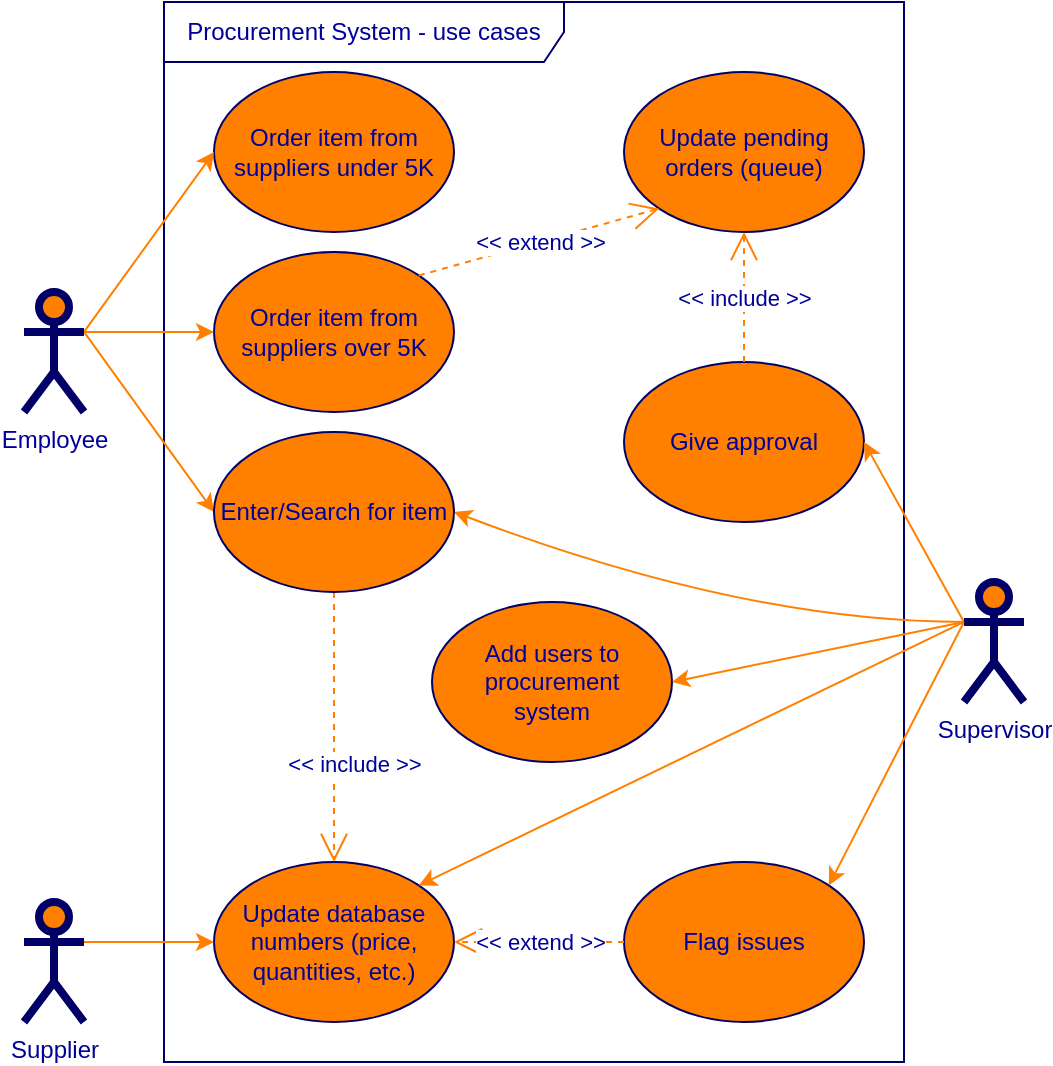 <mxfile version="20.6.2" type="google"><diagram id="AQViXXUH4RCpSf7evmqc" name="Page-1"><mxGraphModel grid="1" page="1" gridSize="10" guides="1" tooltips="1" connect="1" arrows="1" fold="1" pageScale="1" pageWidth="827" pageHeight="1169" math="0" shadow="0"><root><mxCell id="0"/><mxCell id="1" parent="0"/><mxCell id="Rh9zfBRkpo71MKcUBGmW-1" value="Procurement System - use cases" style="shape=umlFrame;whiteSpace=wrap;html=1;strokeWidth=1;fillColor=none;width=200;height=30;fontColor=#000099;strokeColor=#000066;" vertex="1" parent="1"><mxGeometry x="220" y="130" width="370" height="530" as="geometry"/></mxCell><mxCell id="Rh9zfBRkpo71MKcUBGmW-2" value="Order item from suppliers under 5K" style="ellipse;whiteSpace=wrap;html=1;fillColor=#FF8000;strokeColor=#000066;fontColor=#000099;" vertex="1" parent="1"><mxGeometry x="245" y="165" width="120" height="80" as="geometry"/></mxCell><mxCell id="Rh9zfBRkpo71MKcUBGmW-3" value="Order item from suppliers over 5K" style="ellipse;whiteSpace=wrap;html=1;fillColor=#FF8000;strokeColor=#000066;fontColor=#000099;" vertex="1" parent="1"><mxGeometry x="245" y="255" width="120" height="80" as="geometry"/></mxCell><mxCell id="Rh9zfBRkpo71MKcUBGmW-4" value="Give approval" style="ellipse;whiteSpace=wrap;html=1;fillColor=#FF8000;strokeColor=#000066;fontColor=#000099;" vertex="1" parent="1"><mxGeometry x="450" y="310" width="120" height="80" as="geometry"/></mxCell><mxCell id="Rh9zfBRkpo71MKcUBGmW-5" value="Update pending orders (queue)" style="ellipse;whiteSpace=wrap;html=1;fillColor=#FF8000;strokeColor=#000066;fontColor=#000099;" vertex="1" parent="1"><mxGeometry x="450" y="165" width="120" height="80" as="geometry"/></mxCell><mxCell id="Rh9zfBRkpo71MKcUBGmW-6" value="Update database numbers (price, quantities, etc.)" style="ellipse;whiteSpace=wrap;html=1;fillColor=#FF8000;strokeColor=#000066;fontColor=#000099;" vertex="1" parent="1"><mxGeometry x="245" y="560" width="120" height="80" as="geometry"/></mxCell><mxCell id="Rh9zfBRkpo71MKcUBGmW-7" value="Flag issues" style="ellipse;whiteSpace=wrap;html=1;fillColor=#FF8000;strokeColor=#000066;fontColor=#000099;" vertex="1" parent="1"><mxGeometry x="450" y="560" width="120" height="80" as="geometry"/></mxCell><mxCell id="Rh9zfBRkpo71MKcUBGmW-8" style="html=1;exitX=1;exitY=0.333;exitPerimeter=0;entryX=0;entryY=0.5;jettySize=auto;orthogonalLoop=1;curved=1;fontColor=#000099;strokeColor=#FF8000;" edge="1" parent="1" source="Rh9zfBRkpo71MKcUBGmW-12" target="Rh9zfBRkpo71MKcUBGmW-2"><mxGeometry relative="1" as="geometry"/></mxCell><mxCell id="Rh9zfBRkpo71MKcUBGmW-9" style="rounded=0;html=1;exitX=1;exitY=0.333;exitPerimeter=0;entryX=0;entryY=0.5;jettySize=auto;orthogonalLoop=1;fontColor=#000099;strokeColor=#FF8000;" edge="1" parent="1" source="Rh9zfBRkpo71MKcUBGmW-12" target="Rh9zfBRkpo71MKcUBGmW-20"><mxGeometry relative="1" as="geometry"/></mxCell><mxCell id="Rh9zfBRkpo71MKcUBGmW-10" style="edgeStyle=none;curved=1;html=1;exitX=1;exitY=0.333;exitPerimeter=0;entryX=0;entryY=0.5;jettySize=auto;orthogonalLoop=1;strokeColor=#FF8000;fontColor=#000099;" edge="1" parent="1" source="Rh9zfBRkpo71MKcUBGmW-12" target="Rh9zfBRkpo71MKcUBGmW-3"><mxGeometry relative="1" as="geometry"/></mxCell><mxCell id="Rh9zfBRkpo71MKcUBGmW-11" style="edgeStyle=none;curved=1;html=1;exitX=1;exitY=0.333;exitPerimeter=0;jettySize=auto;orthogonalLoop=1;strokeColor=#FF8000;entryX=0;entryY=0.5;fontColor=#000099;exitDx=0;exitDy=0;entryDx=0;entryDy=0;" edge="1" parent="1" source="Rh9zfBRkpo71MKcUBGmW-22" target="Rh9zfBRkpo71MKcUBGmW-6"><mxGeometry relative="1" as="geometry"/></mxCell><mxCell id="Rh9zfBRkpo71MKcUBGmW-12" value="Employee" style="shape=umlActor;verticalLabelPosition=bottom;labelBackgroundColor=#ffffff;verticalAlign=top;html=1;strokeWidth=4;fillColor=#FF8000;strokeColor=#000066;fontColor=#000099;" vertex="1" parent="1"><mxGeometry x="150" y="275" width="30" height="60" as="geometry"/></mxCell><mxCell id="Rh9zfBRkpo71MKcUBGmW-13" style="rounded=0;html=1;exitX=0;exitY=0.333;exitPerimeter=0;entryX=1;entryY=0.5;jettySize=auto;orthogonalLoop=1;fontColor=#000099;strokeColor=#FF8000;" edge="1" parent="1" source="Rh9zfBRkpo71MKcUBGmW-16" target="Rh9zfBRkpo71MKcUBGmW-4"><mxGeometry relative="1" as="geometry"/></mxCell><mxCell id="Rh9zfBRkpo71MKcUBGmW-14" style="edgeStyle=none;curved=1;html=1;exitX=0;exitY=0.333;exitPerimeter=0;entryX=1;entryY=0.5;jettySize=auto;orthogonalLoop=1;strokeColor=#FF8000;fontColor=#000099;" edge="1" parent="1" source="Rh9zfBRkpo71MKcUBGmW-16" target="Rh9zfBRkpo71MKcUBGmW-20"><mxGeometry relative="1" as="geometry"><Array as="points"><mxPoint x="510" y="440"/></Array></mxGeometry></mxCell><mxCell id="Rh9zfBRkpo71MKcUBGmW-15" style="edgeStyle=none;html=1;exitX=0;exitY=0.333;exitPerimeter=0;entryX=1;entryY=0;jettySize=auto;orthogonalLoop=1;strokeColor=#FF8000;rounded=1;fontColor=#000099;entryDx=0;entryDy=0;" edge="1" parent="1" source="Rh9zfBRkpo71MKcUBGmW-16" target="Rh9zfBRkpo71MKcUBGmW-7"><mxGeometry relative="1" as="geometry"><Array as="points"/></mxGeometry></mxCell><mxCell id="Rh9zfBRkpo71MKcUBGmW-16" value="Supervisor" style="shape=umlActor;verticalLabelPosition=bottom;labelBackgroundColor=#ffffff;verticalAlign=top;html=1;strokeWidth=4;fillColor=#FF8000;strokeColor=#000066;fontColor=#000099;" vertex="1" parent="1"><mxGeometry x="620" y="420" width="30" height="60" as="geometry"/></mxCell><mxCell id="Rh9zfBRkpo71MKcUBGmW-17" value="&amp;lt;&amp;lt; extend &amp;gt;&amp;gt;" style="endArrow=open;endSize=12;dashed=1;html=1;exitX=0;exitY=0.5;entryX=1;entryY=0.5;fontColor=#000099;strokeColor=#FF8000;" edge="1" parent="1" source="Rh9zfBRkpo71MKcUBGmW-7" target="Rh9zfBRkpo71MKcUBGmW-6"><mxGeometry width="160" relative="1" as="geometry"><mxPoint x="495.333" y="305.333" as="sourcePoint"/><mxPoint x="375.333" y="305.333" as="targetPoint"/></mxGeometry></mxCell><mxCell id="Rh9zfBRkpo71MKcUBGmW-18" value="&amp;lt;&amp;lt; extend &amp;gt;&amp;gt;" style="endArrow=open;endSize=12;dashed=1;html=1;exitX=1;exitY=0;entryX=0;entryY=1;fontColor=#000099;strokeColor=#FF8000;" edge="1" parent="1" source="Rh9zfBRkpo71MKcUBGmW-3" target="Rh9zfBRkpo71MKcUBGmW-5"><mxGeometry width="160" relative="1" as="geometry"><mxPoint x="495" y="395" as="sourcePoint"/><mxPoint x="485" y="125" as="targetPoint"/></mxGeometry></mxCell><mxCell id="Rh9zfBRkpo71MKcUBGmW-19" value="&amp;lt;&amp;lt; include &amp;gt;&amp;gt;" style="endArrow=open;endSize=12;dashed=1;html=1;exitX=0.5;exitY=1;fontColor=#000099;strokeColor=#FF8000;exitDx=0;exitDy=0;entryX=0.5;entryY=0;entryDx=0;entryDy=0;" edge="1" parent="1" source="Rh9zfBRkpo71MKcUBGmW-20" target="Rh9zfBRkpo71MKcUBGmW-6"><mxGeometry x="0.273" y="10" width="160" relative="1" as="geometry"><mxPoint x="555" y="225" as="sourcePoint"/><mxPoint x="555" y="175" as="targetPoint"/><mxPoint as="offset"/></mxGeometry></mxCell><mxCell id="Rh9zfBRkpo71MKcUBGmW-20" value="Enter/Search for item" style="ellipse;whiteSpace=wrap;html=1;fillColor=#FF8000;strokeColor=#000066;fontColor=#000099;" vertex="1" parent="1"><mxGeometry x="245" y="345" width="120" height="80" as="geometry"/></mxCell><mxCell id="Rh9zfBRkpo71MKcUBGmW-21" value="&amp;lt;&amp;lt; include &amp;gt;&amp;gt;" style="endArrow=open;endSize=12;dashed=1;html=1;exitX=0.5;exitY=0;entryX=0.5;entryY=1;fontColor=#000099;strokeColor=#FF8000;" edge="1" parent="1" source="Rh9zfBRkpo71MKcUBGmW-4" target="Rh9zfBRkpo71MKcUBGmW-5"><mxGeometry width="160" relative="1" as="geometry"><mxPoint x="357" y="277" as="sourcePoint"/><mxPoint x="503" y="163" as="targetPoint"/></mxGeometry></mxCell><mxCell id="Rh9zfBRkpo71MKcUBGmW-22" value="Supplier" style="shape=umlActor;verticalLabelPosition=bottom;labelBackgroundColor=#ffffff;verticalAlign=top;html=1;strokeWidth=4;fillColor=#FF8000;strokeColor=#000066;fontColor=#000099;" vertex="1" parent="1"><mxGeometry x="150" y="580" width="30" height="60" as="geometry"/></mxCell><mxCell id="Rh9zfBRkpo71MKcUBGmW-24" style="edgeStyle=none;html=1;exitX=0;exitY=0.333;exitPerimeter=0;entryX=1;entryY=0;jettySize=auto;orthogonalLoop=1;strokeColor=#FF8000;rounded=1;fontColor=#000099;entryDx=0;entryDy=0;exitDx=0;exitDy=0;" edge="1" parent="1" source="Rh9zfBRkpo71MKcUBGmW-16" target="Rh9zfBRkpo71MKcUBGmW-6"><mxGeometry relative="1" as="geometry"><Array as="points"/><mxPoint x="630" y="450" as="sourcePoint"/><mxPoint x="580" y="670" as="targetPoint"/></mxGeometry></mxCell><mxCell id="Rh9zfBRkpo71MKcUBGmW-25" value="Add users to&lt;br&gt;procurement&lt;br&gt;system" style="ellipse;whiteSpace=wrap;html=1;fillColor=#FF8000;strokeColor=#000066;fontColor=#000099;" vertex="1" parent="1"><mxGeometry x="354" y="430" width="120" height="80" as="geometry"/></mxCell><mxCell id="Rh9zfBRkpo71MKcUBGmW-26" style="edgeStyle=none;html=1;exitX=0;exitY=0.333;exitPerimeter=0;entryX=1;entryY=0.5;jettySize=auto;orthogonalLoop=1;strokeColor=#FF8000;rounded=1;fontColor=#000099;entryDx=0;entryDy=0;exitDx=0;exitDy=0;" edge="1" parent="1" source="Rh9zfBRkpo71MKcUBGmW-16" target="Rh9zfBRkpo71MKcUBGmW-25"><mxGeometry relative="1" as="geometry"><Array as="points"/><mxPoint x="630" y="450" as="sourcePoint"/><mxPoint x="357.426" y="641.716" as="targetPoint"/></mxGeometry></mxCell></root></mxGraphModel></diagram></mxfile>